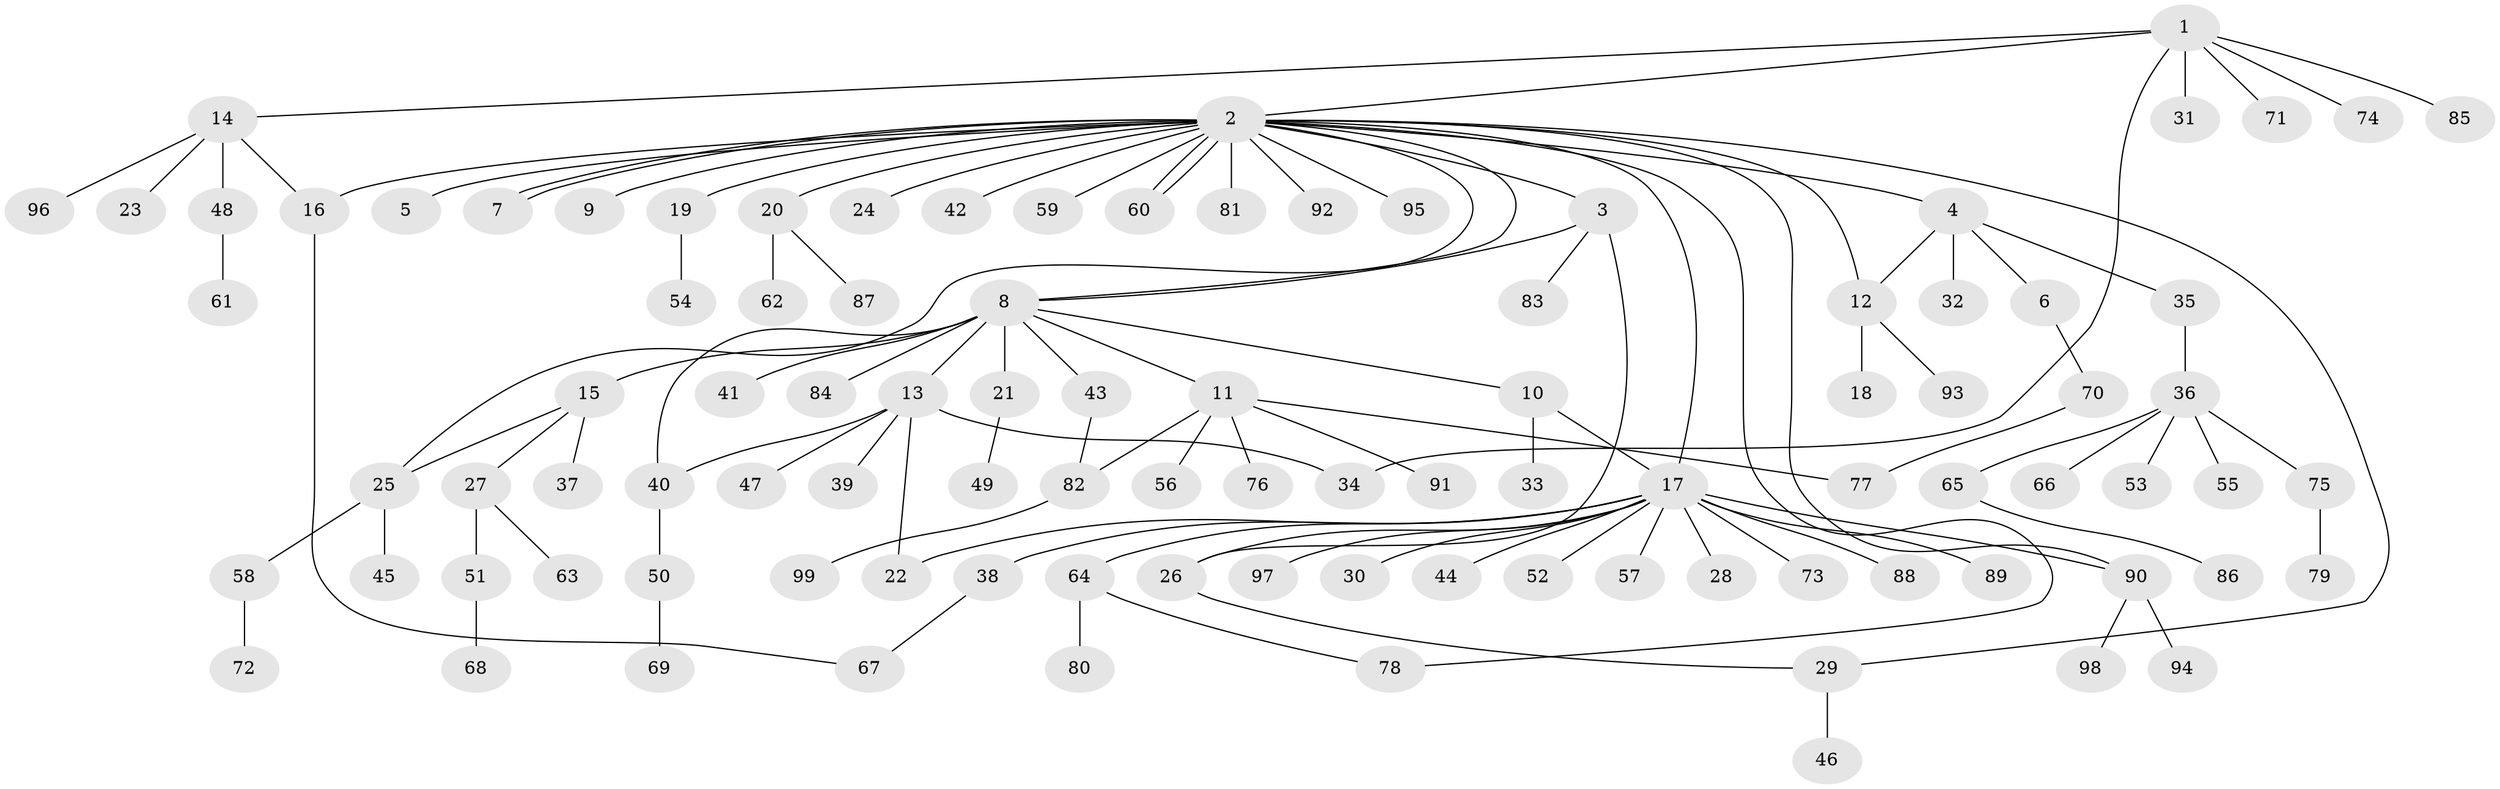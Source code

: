 // coarse degree distribution, {6: 0.014285714285714285, 22: 0.014285714285714285, 3: 0.12857142857142856, 4: 0.02857142857142857, 1: 0.5571428571428572, 2: 0.18571428571428572, 10: 0.014285714285714285, 5: 0.04285714285714286, 15: 0.014285714285714285}
// Generated by graph-tools (version 1.1) at 2025/50/03/04/25 22:50:29]
// undirected, 99 vertices, 115 edges
graph export_dot {
  node [color=gray90,style=filled];
  1;
  2;
  3;
  4;
  5;
  6;
  7;
  8;
  9;
  10;
  11;
  12;
  13;
  14;
  15;
  16;
  17;
  18;
  19;
  20;
  21;
  22;
  23;
  24;
  25;
  26;
  27;
  28;
  29;
  30;
  31;
  32;
  33;
  34;
  35;
  36;
  37;
  38;
  39;
  40;
  41;
  42;
  43;
  44;
  45;
  46;
  47;
  48;
  49;
  50;
  51;
  52;
  53;
  54;
  55;
  56;
  57;
  58;
  59;
  60;
  61;
  62;
  63;
  64;
  65;
  66;
  67;
  68;
  69;
  70;
  71;
  72;
  73;
  74;
  75;
  76;
  77;
  78;
  79;
  80;
  81;
  82;
  83;
  84;
  85;
  86;
  87;
  88;
  89;
  90;
  91;
  92;
  93;
  94;
  95;
  96;
  97;
  98;
  99;
  1 -- 2;
  1 -- 14;
  1 -- 31;
  1 -- 34;
  1 -- 71;
  1 -- 74;
  1 -- 85;
  2 -- 3;
  2 -- 4;
  2 -- 5;
  2 -- 7;
  2 -- 7;
  2 -- 8;
  2 -- 9;
  2 -- 12;
  2 -- 16;
  2 -- 17;
  2 -- 19;
  2 -- 20;
  2 -- 24;
  2 -- 25;
  2 -- 29;
  2 -- 42;
  2 -- 59;
  2 -- 60;
  2 -- 60;
  2 -- 78;
  2 -- 81;
  2 -- 90;
  2 -- 92;
  2 -- 95;
  3 -- 8;
  3 -- 26;
  3 -- 83;
  4 -- 6;
  4 -- 12;
  4 -- 32;
  4 -- 35;
  6 -- 70;
  8 -- 10;
  8 -- 11;
  8 -- 13;
  8 -- 15;
  8 -- 21;
  8 -- 40;
  8 -- 41;
  8 -- 43;
  8 -- 84;
  10 -- 17;
  10 -- 33;
  11 -- 56;
  11 -- 76;
  11 -- 77;
  11 -- 82;
  11 -- 91;
  12 -- 18;
  12 -- 93;
  13 -- 22;
  13 -- 34;
  13 -- 39;
  13 -- 40;
  13 -- 47;
  14 -- 16;
  14 -- 23;
  14 -- 48;
  14 -- 96;
  15 -- 25;
  15 -- 27;
  15 -- 37;
  16 -- 67;
  17 -- 22;
  17 -- 26;
  17 -- 28;
  17 -- 30;
  17 -- 38;
  17 -- 44;
  17 -- 52;
  17 -- 57;
  17 -- 64;
  17 -- 73;
  17 -- 88;
  17 -- 89;
  17 -- 90;
  17 -- 97;
  19 -- 54;
  20 -- 62;
  20 -- 87;
  21 -- 49;
  25 -- 45;
  25 -- 58;
  26 -- 29;
  27 -- 51;
  27 -- 63;
  29 -- 46;
  35 -- 36;
  36 -- 53;
  36 -- 55;
  36 -- 65;
  36 -- 66;
  36 -- 75;
  38 -- 67;
  40 -- 50;
  43 -- 82;
  48 -- 61;
  50 -- 69;
  51 -- 68;
  58 -- 72;
  64 -- 78;
  64 -- 80;
  65 -- 86;
  70 -- 77;
  75 -- 79;
  82 -- 99;
  90 -- 94;
  90 -- 98;
}

